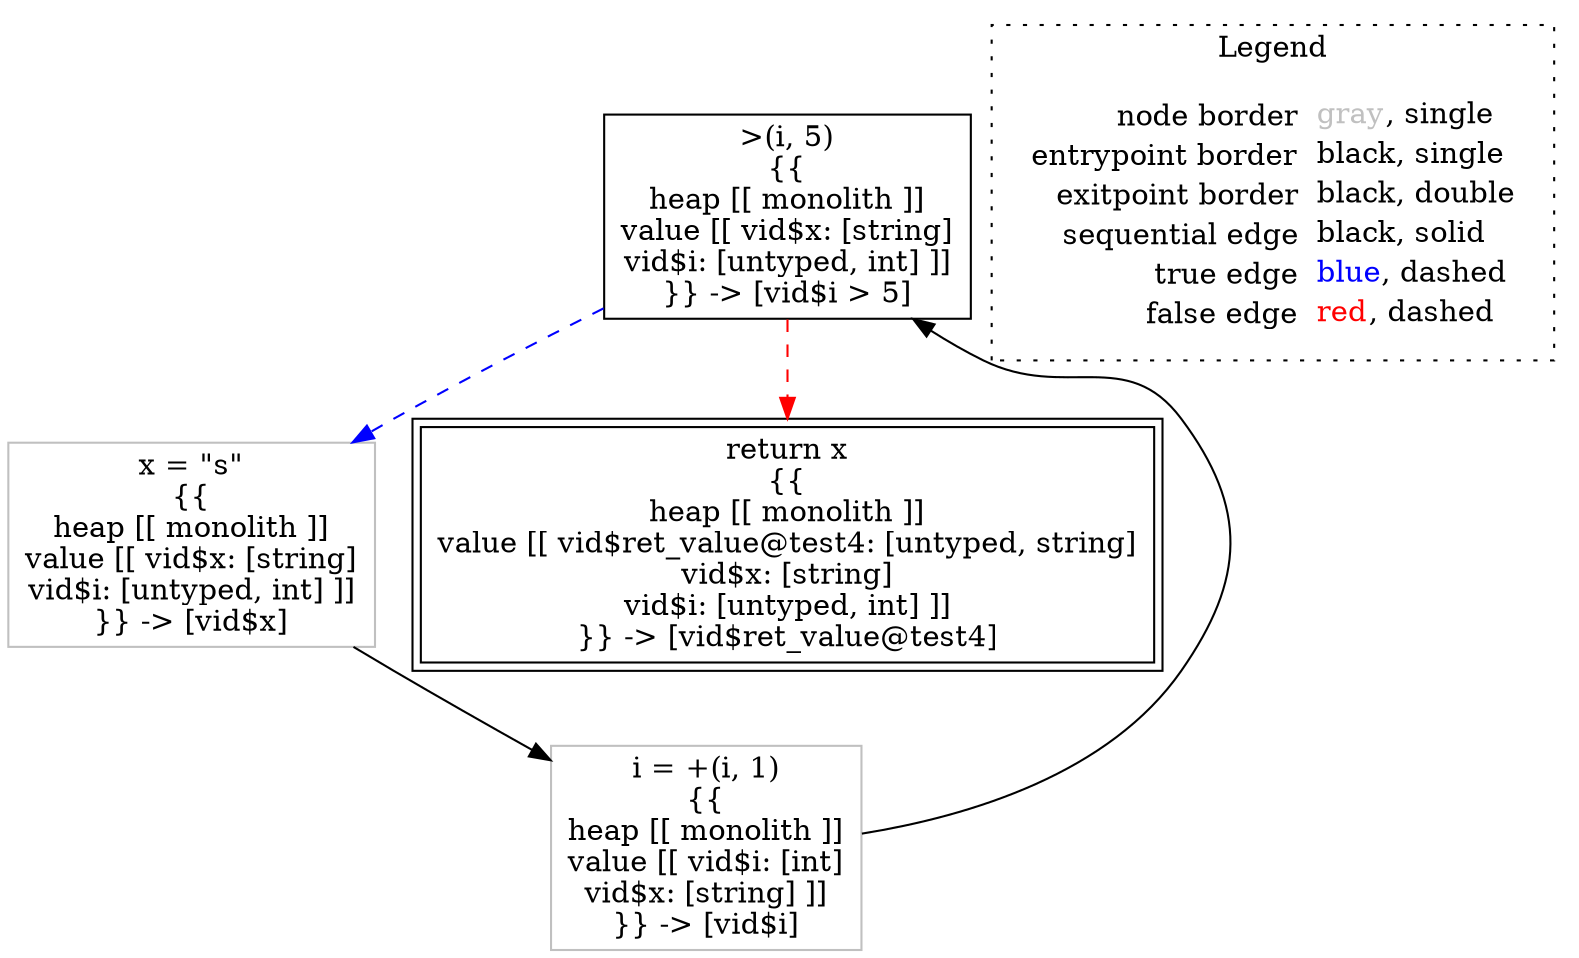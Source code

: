 digraph {
	"node0" [shape="rect",color="black",label=<&gt;(i, 5)<BR/>{{<BR/>heap [[ monolith ]]<BR/>value [[ vid$x: [string]<BR/>vid$i: [untyped, int] ]]<BR/>}} -&gt; [vid$i &gt; 5]>];
	"node1" [shape="rect",color="gray",label=<x = &quot;s&quot;<BR/>{{<BR/>heap [[ monolith ]]<BR/>value [[ vid$x: [string]<BR/>vid$i: [untyped, int] ]]<BR/>}} -&gt; [vid$x]>];
	"node2" [shape="rect",color="gray",label=<i = +(i, 1)<BR/>{{<BR/>heap [[ monolith ]]<BR/>value [[ vid$i: [int]<BR/>vid$x: [string] ]]<BR/>}} -&gt; [vid$i]>];
	"node3" [shape="rect",color="black",peripheries="2",label=<return x<BR/>{{<BR/>heap [[ monolith ]]<BR/>value [[ vid$ret_value@test4: [untyped, string]<BR/>vid$x: [string]<BR/>vid$i: [untyped, int] ]]<BR/>}} -&gt; [vid$ret_value@test4]>];
	"node1" -> "node2" [color="black"];
	"node0" -> "node1" [color="blue",style="dashed"];
	"node0" -> "node3" [color="red",style="dashed"];
	"node2" -> "node0" [color="black"];
subgraph cluster_legend {
	label="Legend";
	style=dotted;
	node [shape=plaintext];
	"legend" [label=<<table border="0" cellpadding="2" cellspacing="0" cellborder="0"><tr><td align="right">node border&nbsp;</td><td align="left"><font color="gray">gray</font>, single</td></tr><tr><td align="right">entrypoint border&nbsp;</td><td align="left"><font color="black">black</font>, single</td></tr><tr><td align="right">exitpoint border&nbsp;</td><td align="left"><font color="black">black</font>, double</td></tr><tr><td align="right">sequential edge&nbsp;</td><td align="left"><font color="black">black</font>, solid</td></tr><tr><td align="right">true edge&nbsp;</td><td align="left"><font color="blue">blue</font>, dashed</td></tr><tr><td align="right">false edge&nbsp;</td><td align="left"><font color="red">red</font>, dashed</td></tr></table>>];
}

}
